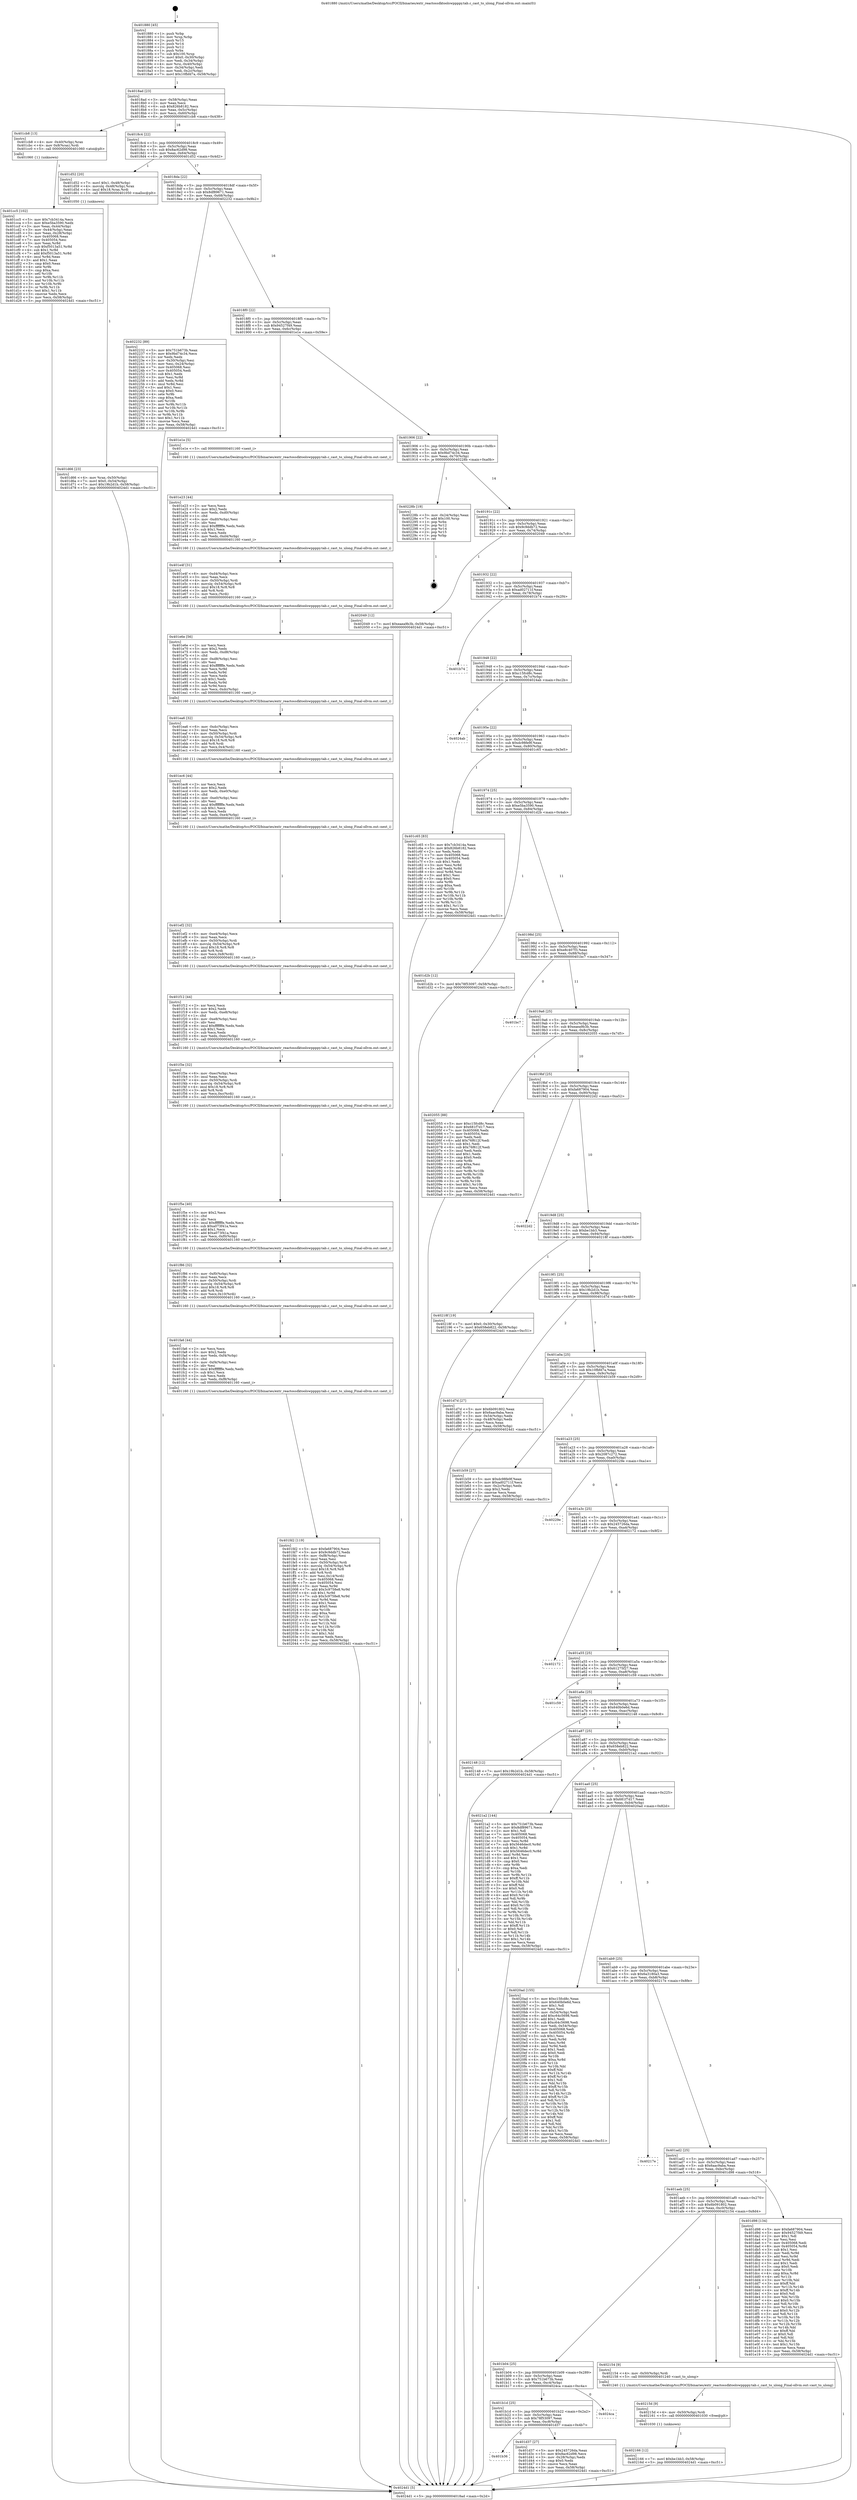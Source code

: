 digraph "0x401880" {
  label = "0x401880 (/mnt/c/Users/mathe/Desktop/tcc/POCII/binaries/extr_reactossdktoolswppppy.tab.c_cast_to_ulong_Final-ollvm.out::main(0))"
  labelloc = "t"
  node[shape=record]

  Entry [label="",width=0.3,height=0.3,shape=circle,fillcolor=black,style=filled]
  "0x4018ad" [label="{
     0x4018ad [23]\l
     | [instrs]\l
     &nbsp;&nbsp;0x4018ad \<+3\>: mov -0x58(%rbp),%eax\l
     &nbsp;&nbsp;0x4018b0 \<+2\>: mov %eax,%ecx\l
     &nbsp;&nbsp;0x4018b2 \<+6\>: sub $0x826b8182,%ecx\l
     &nbsp;&nbsp;0x4018b8 \<+3\>: mov %eax,-0x5c(%rbp)\l
     &nbsp;&nbsp;0x4018bb \<+3\>: mov %ecx,-0x60(%rbp)\l
     &nbsp;&nbsp;0x4018be \<+6\>: je 0000000000401cb8 \<main+0x438\>\l
  }"]
  "0x401cb8" [label="{
     0x401cb8 [13]\l
     | [instrs]\l
     &nbsp;&nbsp;0x401cb8 \<+4\>: mov -0x40(%rbp),%rax\l
     &nbsp;&nbsp;0x401cbc \<+4\>: mov 0x8(%rax),%rdi\l
     &nbsp;&nbsp;0x401cc0 \<+5\>: call 0000000000401060 \<atoi@plt\>\l
     | [calls]\l
     &nbsp;&nbsp;0x401060 \{1\} (unknown)\l
  }"]
  "0x4018c4" [label="{
     0x4018c4 [22]\l
     | [instrs]\l
     &nbsp;&nbsp;0x4018c4 \<+5\>: jmp 00000000004018c9 \<main+0x49\>\l
     &nbsp;&nbsp;0x4018c9 \<+3\>: mov -0x5c(%rbp),%eax\l
     &nbsp;&nbsp;0x4018cc \<+5\>: sub $0x8ac62d98,%eax\l
     &nbsp;&nbsp;0x4018d1 \<+3\>: mov %eax,-0x64(%rbp)\l
     &nbsp;&nbsp;0x4018d4 \<+6\>: je 0000000000401d52 \<main+0x4d2\>\l
  }"]
  Exit [label="",width=0.3,height=0.3,shape=circle,fillcolor=black,style=filled,peripheries=2]
  "0x401d52" [label="{
     0x401d52 [20]\l
     | [instrs]\l
     &nbsp;&nbsp;0x401d52 \<+7\>: movl $0x1,-0x48(%rbp)\l
     &nbsp;&nbsp;0x401d59 \<+4\>: movslq -0x48(%rbp),%rax\l
     &nbsp;&nbsp;0x401d5d \<+4\>: imul $0x18,%rax,%rdi\l
     &nbsp;&nbsp;0x401d61 \<+5\>: call 0000000000401050 \<malloc@plt\>\l
     | [calls]\l
     &nbsp;&nbsp;0x401050 \{1\} (unknown)\l
  }"]
  "0x4018da" [label="{
     0x4018da [22]\l
     | [instrs]\l
     &nbsp;&nbsp;0x4018da \<+5\>: jmp 00000000004018df \<main+0x5f\>\l
     &nbsp;&nbsp;0x4018df \<+3\>: mov -0x5c(%rbp),%eax\l
     &nbsp;&nbsp;0x4018e2 \<+5\>: sub $0x8df89671,%eax\l
     &nbsp;&nbsp;0x4018e7 \<+3\>: mov %eax,-0x68(%rbp)\l
     &nbsp;&nbsp;0x4018ea \<+6\>: je 0000000000402232 \<main+0x9b2\>\l
  }"]
  "0x402166" [label="{
     0x402166 [12]\l
     | [instrs]\l
     &nbsp;&nbsp;0x402166 \<+7\>: movl $0xbe1bb3,-0x58(%rbp)\l
     &nbsp;&nbsp;0x40216d \<+5\>: jmp 00000000004024d1 \<main+0xc51\>\l
  }"]
  "0x402232" [label="{
     0x402232 [89]\l
     | [instrs]\l
     &nbsp;&nbsp;0x402232 \<+5\>: mov $0x751b673b,%eax\l
     &nbsp;&nbsp;0x402237 \<+5\>: mov $0x9bd74c34,%ecx\l
     &nbsp;&nbsp;0x40223c \<+2\>: xor %edx,%edx\l
     &nbsp;&nbsp;0x40223e \<+3\>: mov -0x30(%rbp),%esi\l
     &nbsp;&nbsp;0x402241 \<+3\>: mov %esi,-0x24(%rbp)\l
     &nbsp;&nbsp;0x402244 \<+7\>: mov 0x405068,%esi\l
     &nbsp;&nbsp;0x40224b \<+7\>: mov 0x405054,%edi\l
     &nbsp;&nbsp;0x402252 \<+3\>: sub $0x1,%edx\l
     &nbsp;&nbsp;0x402255 \<+3\>: mov %esi,%r8d\l
     &nbsp;&nbsp;0x402258 \<+3\>: add %edx,%r8d\l
     &nbsp;&nbsp;0x40225b \<+4\>: imul %r8d,%esi\l
     &nbsp;&nbsp;0x40225f \<+3\>: and $0x1,%esi\l
     &nbsp;&nbsp;0x402262 \<+3\>: cmp $0x0,%esi\l
     &nbsp;&nbsp;0x402265 \<+4\>: sete %r9b\l
     &nbsp;&nbsp;0x402269 \<+3\>: cmp $0xa,%edi\l
     &nbsp;&nbsp;0x40226c \<+4\>: setl %r10b\l
     &nbsp;&nbsp;0x402270 \<+3\>: mov %r9b,%r11b\l
     &nbsp;&nbsp;0x402273 \<+3\>: and %r10b,%r11b\l
     &nbsp;&nbsp;0x402276 \<+3\>: xor %r10b,%r9b\l
     &nbsp;&nbsp;0x402279 \<+3\>: or %r9b,%r11b\l
     &nbsp;&nbsp;0x40227c \<+4\>: test $0x1,%r11b\l
     &nbsp;&nbsp;0x402280 \<+3\>: cmovne %ecx,%eax\l
     &nbsp;&nbsp;0x402283 \<+3\>: mov %eax,-0x58(%rbp)\l
     &nbsp;&nbsp;0x402286 \<+5\>: jmp 00000000004024d1 \<main+0xc51\>\l
  }"]
  "0x4018f0" [label="{
     0x4018f0 [22]\l
     | [instrs]\l
     &nbsp;&nbsp;0x4018f0 \<+5\>: jmp 00000000004018f5 \<main+0x75\>\l
     &nbsp;&nbsp;0x4018f5 \<+3\>: mov -0x5c(%rbp),%eax\l
     &nbsp;&nbsp;0x4018f8 \<+5\>: sub $0x94527f49,%eax\l
     &nbsp;&nbsp;0x4018fd \<+3\>: mov %eax,-0x6c(%rbp)\l
     &nbsp;&nbsp;0x401900 \<+6\>: je 0000000000401e1e \<main+0x59e\>\l
  }"]
  "0x40215d" [label="{
     0x40215d [9]\l
     | [instrs]\l
     &nbsp;&nbsp;0x40215d \<+4\>: mov -0x50(%rbp),%rdi\l
     &nbsp;&nbsp;0x402161 \<+5\>: call 0000000000401030 \<free@plt\>\l
     | [calls]\l
     &nbsp;&nbsp;0x401030 \{1\} (unknown)\l
  }"]
  "0x401e1e" [label="{
     0x401e1e [5]\l
     | [instrs]\l
     &nbsp;&nbsp;0x401e1e \<+5\>: call 0000000000401160 \<next_i\>\l
     | [calls]\l
     &nbsp;&nbsp;0x401160 \{1\} (/mnt/c/Users/mathe/Desktop/tcc/POCII/binaries/extr_reactossdktoolswppppy.tab.c_cast_to_ulong_Final-ollvm.out::next_i)\l
  }"]
  "0x401906" [label="{
     0x401906 [22]\l
     | [instrs]\l
     &nbsp;&nbsp;0x401906 \<+5\>: jmp 000000000040190b \<main+0x8b\>\l
     &nbsp;&nbsp;0x40190b \<+3\>: mov -0x5c(%rbp),%eax\l
     &nbsp;&nbsp;0x40190e \<+5\>: sub $0x9bd74c34,%eax\l
     &nbsp;&nbsp;0x401913 \<+3\>: mov %eax,-0x70(%rbp)\l
     &nbsp;&nbsp;0x401916 \<+6\>: je 000000000040228b \<main+0xa0b\>\l
  }"]
  "0x401fd2" [label="{
     0x401fd2 [119]\l
     | [instrs]\l
     &nbsp;&nbsp;0x401fd2 \<+5\>: mov $0xfa687904,%ecx\l
     &nbsp;&nbsp;0x401fd7 \<+5\>: mov $0x9c9ddb72,%edx\l
     &nbsp;&nbsp;0x401fdc \<+6\>: mov -0xf8(%rbp),%esi\l
     &nbsp;&nbsp;0x401fe2 \<+3\>: imul %eax,%esi\l
     &nbsp;&nbsp;0x401fe5 \<+4\>: mov -0x50(%rbp),%rdi\l
     &nbsp;&nbsp;0x401fe9 \<+4\>: movslq -0x54(%rbp),%r8\l
     &nbsp;&nbsp;0x401fed \<+4\>: imul $0x18,%r8,%r8\l
     &nbsp;&nbsp;0x401ff1 \<+3\>: add %r8,%rdi\l
     &nbsp;&nbsp;0x401ff4 \<+3\>: mov %esi,0x14(%rdi)\l
     &nbsp;&nbsp;0x401ff7 \<+7\>: mov 0x405068,%eax\l
     &nbsp;&nbsp;0x401ffe \<+7\>: mov 0x405054,%esi\l
     &nbsp;&nbsp;0x402005 \<+3\>: mov %eax,%r9d\l
     &nbsp;&nbsp;0x402008 \<+7\>: add $0x3c9758e8,%r9d\l
     &nbsp;&nbsp;0x40200f \<+4\>: sub $0x1,%r9d\l
     &nbsp;&nbsp;0x402013 \<+7\>: sub $0x3c9758e8,%r9d\l
     &nbsp;&nbsp;0x40201a \<+4\>: imul %r9d,%eax\l
     &nbsp;&nbsp;0x40201e \<+3\>: and $0x1,%eax\l
     &nbsp;&nbsp;0x402021 \<+3\>: cmp $0x0,%eax\l
     &nbsp;&nbsp;0x402024 \<+4\>: sete %r10b\l
     &nbsp;&nbsp;0x402028 \<+3\>: cmp $0xa,%esi\l
     &nbsp;&nbsp;0x40202b \<+4\>: setl %r11b\l
     &nbsp;&nbsp;0x40202f \<+3\>: mov %r10b,%bl\l
     &nbsp;&nbsp;0x402032 \<+3\>: and %r11b,%bl\l
     &nbsp;&nbsp;0x402035 \<+3\>: xor %r11b,%r10b\l
     &nbsp;&nbsp;0x402038 \<+3\>: or %r10b,%bl\l
     &nbsp;&nbsp;0x40203b \<+3\>: test $0x1,%bl\l
     &nbsp;&nbsp;0x40203e \<+3\>: cmovne %edx,%ecx\l
     &nbsp;&nbsp;0x402041 \<+3\>: mov %ecx,-0x58(%rbp)\l
     &nbsp;&nbsp;0x402044 \<+5\>: jmp 00000000004024d1 \<main+0xc51\>\l
  }"]
  "0x40228b" [label="{
     0x40228b [19]\l
     | [instrs]\l
     &nbsp;&nbsp;0x40228b \<+3\>: mov -0x24(%rbp),%eax\l
     &nbsp;&nbsp;0x40228e \<+7\>: add $0x100,%rsp\l
     &nbsp;&nbsp;0x402295 \<+1\>: pop %rbx\l
     &nbsp;&nbsp;0x402296 \<+2\>: pop %r12\l
     &nbsp;&nbsp;0x402298 \<+2\>: pop %r14\l
     &nbsp;&nbsp;0x40229a \<+2\>: pop %r15\l
     &nbsp;&nbsp;0x40229c \<+1\>: pop %rbp\l
     &nbsp;&nbsp;0x40229d \<+1\>: ret\l
  }"]
  "0x40191c" [label="{
     0x40191c [22]\l
     | [instrs]\l
     &nbsp;&nbsp;0x40191c \<+5\>: jmp 0000000000401921 \<main+0xa1\>\l
     &nbsp;&nbsp;0x401921 \<+3\>: mov -0x5c(%rbp),%eax\l
     &nbsp;&nbsp;0x401924 \<+5\>: sub $0x9c9ddb72,%eax\l
     &nbsp;&nbsp;0x401929 \<+3\>: mov %eax,-0x74(%rbp)\l
     &nbsp;&nbsp;0x40192c \<+6\>: je 0000000000402049 \<main+0x7c9\>\l
  }"]
  "0x401fa6" [label="{
     0x401fa6 [44]\l
     | [instrs]\l
     &nbsp;&nbsp;0x401fa6 \<+2\>: xor %ecx,%ecx\l
     &nbsp;&nbsp;0x401fa8 \<+5\>: mov $0x2,%edx\l
     &nbsp;&nbsp;0x401fad \<+6\>: mov %edx,-0xf4(%rbp)\l
     &nbsp;&nbsp;0x401fb3 \<+1\>: cltd\l
     &nbsp;&nbsp;0x401fb4 \<+6\>: mov -0xf4(%rbp),%esi\l
     &nbsp;&nbsp;0x401fba \<+2\>: idiv %esi\l
     &nbsp;&nbsp;0x401fbc \<+6\>: imul $0xfffffffe,%edx,%edx\l
     &nbsp;&nbsp;0x401fc2 \<+3\>: sub $0x1,%ecx\l
     &nbsp;&nbsp;0x401fc5 \<+2\>: sub %ecx,%edx\l
     &nbsp;&nbsp;0x401fc7 \<+6\>: mov %edx,-0xf8(%rbp)\l
     &nbsp;&nbsp;0x401fcd \<+5\>: call 0000000000401160 \<next_i\>\l
     | [calls]\l
     &nbsp;&nbsp;0x401160 \{1\} (/mnt/c/Users/mathe/Desktop/tcc/POCII/binaries/extr_reactossdktoolswppppy.tab.c_cast_to_ulong_Final-ollvm.out::next_i)\l
  }"]
  "0x402049" [label="{
     0x402049 [12]\l
     | [instrs]\l
     &nbsp;&nbsp;0x402049 \<+7\>: movl $0xeaea9b3b,-0x58(%rbp)\l
     &nbsp;&nbsp;0x402050 \<+5\>: jmp 00000000004024d1 \<main+0xc51\>\l
  }"]
  "0x401932" [label="{
     0x401932 [22]\l
     | [instrs]\l
     &nbsp;&nbsp;0x401932 \<+5\>: jmp 0000000000401937 \<main+0xb7\>\l
     &nbsp;&nbsp;0x401937 \<+3\>: mov -0x5c(%rbp),%eax\l
     &nbsp;&nbsp;0x40193a \<+5\>: sub $0xad02711f,%eax\l
     &nbsp;&nbsp;0x40193f \<+3\>: mov %eax,-0x78(%rbp)\l
     &nbsp;&nbsp;0x401942 \<+6\>: je 0000000000401b74 \<main+0x2f4\>\l
  }"]
  "0x401f86" [label="{
     0x401f86 [32]\l
     | [instrs]\l
     &nbsp;&nbsp;0x401f86 \<+6\>: mov -0xf0(%rbp),%ecx\l
     &nbsp;&nbsp;0x401f8c \<+3\>: imul %eax,%ecx\l
     &nbsp;&nbsp;0x401f8f \<+4\>: mov -0x50(%rbp),%rdi\l
     &nbsp;&nbsp;0x401f93 \<+4\>: movslq -0x54(%rbp),%r8\l
     &nbsp;&nbsp;0x401f97 \<+4\>: imul $0x18,%r8,%r8\l
     &nbsp;&nbsp;0x401f9b \<+3\>: add %r8,%rdi\l
     &nbsp;&nbsp;0x401f9e \<+3\>: mov %ecx,0x10(%rdi)\l
     &nbsp;&nbsp;0x401fa1 \<+5\>: call 0000000000401160 \<next_i\>\l
     | [calls]\l
     &nbsp;&nbsp;0x401160 \{1\} (/mnt/c/Users/mathe/Desktop/tcc/POCII/binaries/extr_reactossdktoolswppppy.tab.c_cast_to_ulong_Final-ollvm.out::next_i)\l
  }"]
  "0x401b74" [label="{
     0x401b74\l
  }", style=dashed]
  "0x401948" [label="{
     0x401948 [22]\l
     | [instrs]\l
     &nbsp;&nbsp;0x401948 \<+5\>: jmp 000000000040194d \<main+0xcd\>\l
     &nbsp;&nbsp;0x40194d \<+3\>: mov -0x5c(%rbp),%eax\l
     &nbsp;&nbsp;0x401950 \<+5\>: sub $0xc15fcd8c,%eax\l
     &nbsp;&nbsp;0x401955 \<+3\>: mov %eax,-0x7c(%rbp)\l
     &nbsp;&nbsp;0x401958 \<+6\>: je 00000000004024ab \<main+0xc2b\>\l
  }"]
  "0x401f5e" [label="{
     0x401f5e [40]\l
     | [instrs]\l
     &nbsp;&nbsp;0x401f5e \<+5\>: mov $0x2,%ecx\l
     &nbsp;&nbsp;0x401f63 \<+1\>: cltd\l
     &nbsp;&nbsp;0x401f64 \<+2\>: idiv %ecx\l
     &nbsp;&nbsp;0x401f66 \<+6\>: imul $0xfffffffe,%edx,%ecx\l
     &nbsp;&nbsp;0x401f6c \<+6\>: sub $0xa073f41a,%ecx\l
     &nbsp;&nbsp;0x401f72 \<+3\>: add $0x1,%ecx\l
     &nbsp;&nbsp;0x401f75 \<+6\>: add $0xa073f41a,%ecx\l
     &nbsp;&nbsp;0x401f7b \<+6\>: mov %ecx,-0xf0(%rbp)\l
     &nbsp;&nbsp;0x401f81 \<+5\>: call 0000000000401160 \<next_i\>\l
     | [calls]\l
     &nbsp;&nbsp;0x401160 \{1\} (/mnt/c/Users/mathe/Desktop/tcc/POCII/binaries/extr_reactossdktoolswppppy.tab.c_cast_to_ulong_Final-ollvm.out::next_i)\l
  }"]
  "0x4024ab" [label="{
     0x4024ab\l
  }", style=dashed]
  "0x40195e" [label="{
     0x40195e [22]\l
     | [instrs]\l
     &nbsp;&nbsp;0x40195e \<+5\>: jmp 0000000000401963 \<main+0xe3\>\l
     &nbsp;&nbsp;0x401963 \<+3\>: mov -0x5c(%rbp),%eax\l
     &nbsp;&nbsp;0x401966 \<+5\>: sub $0xdc98fe9f,%eax\l
     &nbsp;&nbsp;0x40196b \<+3\>: mov %eax,-0x80(%rbp)\l
     &nbsp;&nbsp;0x40196e \<+6\>: je 0000000000401c65 \<main+0x3e5\>\l
  }"]
  "0x401f3e" [label="{
     0x401f3e [32]\l
     | [instrs]\l
     &nbsp;&nbsp;0x401f3e \<+6\>: mov -0xec(%rbp),%ecx\l
     &nbsp;&nbsp;0x401f44 \<+3\>: imul %eax,%ecx\l
     &nbsp;&nbsp;0x401f47 \<+4\>: mov -0x50(%rbp),%rdi\l
     &nbsp;&nbsp;0x401f4b \<+4\>: movslq -0x54(%rbp),%r8\l
     &nbsp;&nbsp;0x401f4f \<+4\>: imul $0x18,%r8,%r8\l
     &nbsp;&nbsp;0x401f53 \<+3\>: add %r8,%rdi\l
     &nbsp;&nbsp;0x401f56 \<+3\>: mov %ecx,0xc(%rdi)\l
     &nbsp;&nbsp;0x401f59 \<+5\>: call 0000000000401160 \<next_i\>\l
     | [calls]\l
     &nbsp;&nbsp;0x401160 \{1\} (/mnt/c/Users/mathe/Desktop/tcc/POCII/binaries/extr_reactossdktoolswppppy.tab.c_cast_to_ulong_Final-ollvm.out::next_i)\l
  }"]
  "0x401c65" [label="{
     0x401c65 [83]\l
     | [instrs]\l
     &nbsp;&nbsp;0x401c65 \<+5\>: mov $0x7cb3414a,%eax\l
     &nbsp;&nbsp;0x401c6a \<+5\>: mov $0x826b8182,%ecx\l
     &nbsp;&nbsp;0x401c6f \<+2\>: xor %edx,%edx\l
     &nbsp;&nbsp;0x401c71 \<+7\>: mov 0x405068,%esi\l
     &nbsp;&nbsp;0x401c78 \<+7\>: mov 0x405054,%edi\l
     &nbsp;&nbsp;0x401c7f \<+3\>: sub $0x1,%edx\l
     &nbsp;&nbsp;0x401c82 \<+3\>: mov %esi,%r8d\l
     &nbsp;&nbsp;0x401c85 \<+3\>: add %edx,%r8d\l
     &nbsp;&nbsp;0x401c88 \<+4\>: imul %r8d,%esi\l
     &nbsp;&nbsp;0x401c8c \<+3\>: and $0x1,%esi\l
     &nbsp;&nbsp;0x401c8f \<+3\>: cmp $0x0,%esi\l
     &nbsp;&nbsp;0x401c92 \<+4\>: sete %r9b\l
     &nbsp;&nbsp;0x401c96 \<+3\>: cmp $0xa,%edi\l
     &nbsp;&nbsp;0x401c99 \<+4\>: setl %r10b\l
     &nbsp;&nbsp;0x401c9d \<+3\>: mov %r9b,%r11b\l
     &nbsp;&nbsp;0x401ca0 \<+3\>: and %r10b,%r11b\l
     &nbsp;&nbsp;0x401ca3 \<+3\>: xor %r10b,%r9b\l
     &nbsp;&nbsp;0x401ca6 \<+3\>: or %r9b,%r11b\l
     &nbsp;&nbsp;0x401ca9 \<+4\>: test $0x1,%r11b\l
     &nbsp;&nbsp;0x401cad \<+3\>: cmovne %ecx,%eax\l
     &nbsp;&nbsp;0x401cb0 \<+3\>: mov %eax,-0x58(%rbp)\l
     &nbsp;&nbsp;0x401cb3 \<+5\>: jmp 00000000004024d1 \<main+0xc51\>\l
  }"]
  "0x401974" [label="{
     0x401974 [25]\l
     | [instrs]\l
     &nbsp;&nbsp;0x401974 \<+5\>: jmp 0000000000401979 \<main+0xf9\>\l
     &nbsp;&nbsp;0x401979 \<+3\>: mov -0x5c(%rbp),%eax\l
     &nbsp;&nbsp;0x40197c \<+5\>: sub $0xe5ba3590,%eax\l
     &nbsp;&nbsp;0x401981 \<+6\>: mov %eax,-0x84(%rbp)\l
     &nbsp;&nbsp;0x401987 \<+6\>: je 0000000000401d2b \<main+0x4ab\>\l
  }"]
  "0x401f12" [label="{
     0x401f12 [44]\l
     | [instrs]\l
     &nbsp;&nbsp;0x401f12 \<+2\>: xor %ecx,%ecx\l
     &nbsp;&nbsp;0x401f14 \<+5\>: mov $0x2,%edx\l
     &nbsp;&nbsp;0x401f19 \<+6\>: mov %edx,-0xe8(%rbp)\l
     &nbsp;&nbsp;0x401f1f \<+1\>: cltd\l
     &nbsp;&nbsp;0x401f20 \<+6\>: mov -0xe8(%rbp),%esi\l
     &nbsp;&nbsp;0x401f26 \<+2\>: idiv %esi\l
     &nbsp;&nbsp;0x401f28 \<+6\>: imul $0xfffffffe,%edx,%edx\l
     &nbsp;&nbsp;0x401f2e \<+3\>: sub $0x1,%ecx\l
     &nbsp;&nbsp;0x401f31 \<+2\>: sub %ecx,%edx\l
     &nbsp;&nbsp;0x401f33 \<+6\>: mov %edx,-0xec(%rbp)\l
     &nbsp;&nbsp;0x401f39 \<+5\>: call 0000000000401160 \<next_i\>\l
     | [calls]\l
     &nbsp;&nbsp;0x401160 \{1\} (/mnt/c/Users/mathe/Desktop/tcc/POCII/binaries/extr_reactossdktoolswppppy.tab.c_cast_to_ulong_Final-ollvm.out::next_i)\l
  }"]
  "0x401d2b" [label="{
     0x401d2b [12]\l
     | [instrs]\l
     &nbsp;&nbsp;0x401d2b \<+7\>: movl $0x78f53097,-0x58(%rbp)\l
     &nbsp;&nbsp;0x401d32 \<+5\>: jmp 00000000004024d1 \<main+0xc51\>\l
  }"]
  "0x40198d" [label="{
     0x40198d [25]\l
     | [instrs]\l
     &nbsp;&nbsp;0x40198d \<+5\>: jmp 0000000000401992 \<main+0x112\>\l
     &nbsp;&nbsp;0x401992 \<+3\>: mov -0x5c(%rbp),%eax\l
     &nbsp;&nbsp;0x401995 \<+5\>: sub $0xe8c407f3,%eax\l
     &nbsp;&nbsp;0x40199a \<+6\>: mov %eax,-0x88(%rbp)\l
     &nbsp;&nbsp;0x4019a0 \<+6\>: je 0000000000401bc7 \<main+0x347\>\l
  }"]
  "0x401ef2" [label="{
     0x401ef2 [32]\l
     | [instrs]\l
     &nbsp;&nbsp;0x401ef2 \<+6\>: mov -0xe4(%rbp),%ecx\l
     &nbsp;&nbsp;0x401ef8 \<+3\>: imul %eax,%ecx\l
     &nbsp;&nbsp;0x401efb \<+4\>: mov -0x50(%rbp),%rdi\l
     &nbsp;&nbsp;0x401eff \<+4\>: movslq -0x54(%rbp),%r8\l
     &nbsp;&nbsp;0x401f03 \<+4\>: imul $0x18,%r8,%r8\l
     &nbsp;&nbsp;0x401f07 \<+3\>: add %r8,%rdi\l
     &nbsp;&nbsp;0x401f0a \<+3\>: mov %ecx,0x8(%rdi)\l
     &nbsp;&nbsp;0x401f0d \<+5\>: call 0000000000401160 \<next_i\>\l
     | [calls]\l
     &nbsp;&nbsp;0x401160 \{1\} (/mnt/c/Users/mathe/Desktop/tcc/POCII/binaries/extr_reactossdktoolswppppy.tab.c_cast_to_ulong_Final-ollvm.out::next_i)\l
  }"]
  "0x401bc7" [label="{
     0x401bc7\l
  }", style=dashed]
  "0x4019a6" [label="{
     0x4019a6 [25]\l
     | [instrs]\l
     &nbsp;&nbsp;0x4019a6 \<+5\>: jmp 00000000004019ab \<main+0x12b\>\l
     &nbsp;&nbsp;0x4019ab \<+3\>: mov -0x5c(%rbp),%eax\l
     &nbsp;&nbsp;0x4019ae \<+5\>: sub $0xeaea9b3b,%eax\l
     &nbsp;&nbsp;0x4019b3 \<+6\>: mov %eax,-0x8c(%rbp)\l
     &nbsp;&nbsp;0x4019b9 \<+6\>: je 0000000000402055 \<main+0x7d5\>\l
  }"]
  "0x401ec6" [label="{
     0x401ec6 [44]\l
     | [instrs]\l
     &nbsp;&nbsp;0x401ec6 \<+2\>: xor %ecx,%ecx\l
     &nbsp;&nbsp;0x401ec8 \<+5\>: mov $0x2,%edx\l
     &nbsp;&nbsp;0x401ecd \<+6\>: mov %edx,-0xe0(%rbp)\l
     &nbsp;&nbsp;0x401ed3 \<+1\>: cltd\l
     &nbsp;&nbsp;0x401ed4 \<+6\>: mov -0xe0(%rbp),%esi\l
     &nbsp;&nbsp;0x401eda \<+2\>: idiv %esi\l
     &nbsp;&nbsp;0x401edc \<+6\>: imul $0xfffffffe,%edx,%edx\l
     &nbsp;&nbsp;0x401ee2 \<+3\>: sub $0x1,%ecx\l
     &nbsp;&nbsp;0x401ee5 \<+2\>: sub %ecx,%edx\l
     &nbsp;&nbsp;0x401ee7 \<+6\>: mov %edx,-0xe4(%rbp)\l
     &nbsp;&nbsp;0x401eed \<+5\>: call 0000000000401160 \<next_i\>\l
     | [calls]\l
     &nbsp;&nbsp;0x401160 \{1\} (/mnt/c/Users/mathe/Desktop/tcc/POCII/binaries/extr_reactossdktoolswppppy.tab.c_cast_to_ulong_Final-ollvm.out::next_i)\l
  }"]
  "0x402055" [label="{
     0x402055 [88]\l
     | [instrs]\l
     &nbsp;&nbsp;0x402055 \<+5\>: mov $0xc15fcd8c,%eax\l
     &nbsp;&nbsp;0x40205a \<+5\>: mov $0x681f7d17,%ecx\l
     &nbsp;&nbsp;0x40205f \<+7\>: mov 0x405068,%edx\l
     &nbsp;&nbsp;0x402066 \<+7\>: mov 0x405054,%esi\l
     &nbsp;&nbsp;0x40206d \<+2\>: mov %edx,%edi\l
     &nbsp;&nbsp;0x40206f \<+6\>: add $0x76f612f,%edi\l
     &nbsp;&nbsp;0x402075 \<+3\>: sub $0x1,%edi\l
     &nbsp;&nbsp;0x402078 \<+6\>: sub $0x76f612f,%edi\l
     &nbsp;&nbsp;0x40207e \<+3\>: imul %edi,%edx\l
     &nbsp;&nbsp;0x402081 \<+3\>: and $0x1,%edx\l
     &nbsp;&nbsp;0x402084 \<+3\>: cmp $0x0,%edx\l
     &nbsp;&nbsp;0x402087 \<+4\>: sete %r8b\l
     &nbsp;&nbsp;0x40208b \<+3\>: cmp $0xa,%esi\l
     &nbsp;&nbsp;0x40208e \<+4\>: setl %r9b\l
     &nbsp;&nbsp;0x402092 \<+3\>: mov %r8b,%r10b\l
     &nbsp;&nbsp;0x402095 \<+3\>: and %r9b,%r10b\l
     &nbsp;&nbsp;0x402098 \<+3\>: xor %r9b,%r8b\l
     &nbsp;&nbsp;0x40209b \<+3\>: or %r8b,%r10b\l
     &nbsp;&nbsp;0x40209e \<+4\>: test $0x1,%r10b\l
     &nbsp;&nbsp;0x4020a2 \<+3\>: cmovne %ecx,%eax\l
     &nbsp;&nbsp;0x4020a5 \<+3\>: mov %eax,-0x58(%rbp)\l
     &nbsp;&nbsp;0x4020a8 \<+5\>: jmp 00000000004024d1 \<main+0xc51\>\l
  }"]
  "0x4019bf" [label="{
     0x4019bf [25]\l
     | [instrs]\l
     &nbsp;&nbsp;0x4019bf \<+5\>: jmp 00000000004019c4 \<main+0x144\>\l
     &nbsp;&nbsp;0x4019c4 \<+3\>: mov -0x5c(%rbp),%eax\l
     &nbsp;&nbsp;0x4019c7 \<+5\>: sub $0xfa687904,%eax\l
     &nbsp;&nbsp;0x4019cc \<+6\>: mov %eax,-0x90(%rbp)\l
     &nbsp;&nbsp;0x4019d2 \<+6\>: je 00000000004022d2 \<main+0xa52\>\l
  }"]
  "0x401ea6" [label="{
     0x401ea6 [32]\l
     | [instrs]\l
     &nbsp;&nbsp;0x401ea6 \<+6\>: mov -0xdc(%rbp),%ecx\l
     &nbsp;&nbsp;0x401eac \<+3\>: imul %eax,%ecx\l
     &nbsp;&nbsp;0x401eaf \<+4\>: mov -0x50(%rbp),%rdi\l
     &nbsp;&nbsp;0x401eb3 \<+4\>: movslq -0x54(%rbp),%r8\l
     &nbsp;&nbsp;0x401eb7 \<+4\>: imul $0x18,%r8,%r8\l
     &nbsp;&nbsp;0x401ebb \<+3\>: add %r8,%rdi\l
     &nbsp;&nbsp;0x401ebe \<+3\>: mov %ecx,0x4(%rdi)\l
     &nbsp;&nbsp;0x401ec1 \<+5\>: call 0000000000401160 \<next_i\>\l
     | [calls]\l
     &nbsp;&nbsp;0x401160 \{1\} (/mnt/c/Users/mathe/Desktop/tcc/POCII/binaries/extr_reactossdktoolswppppy.tab.c_cast_to_ulong_Final-ollvm.out::next_i)\l
  }"]
  "0x4022d2" [label="{
     0x4022d2\l
  }", style=dashed]
  "0x4019d8" [label="{
     0x4019d8 [25]\l
     | [instrs]\l
     &nbsp;&nbsp;0x4019d8 \<+5\>: jmp 00000000004019dd \<main+0x15d\>\l
     &nbsp;&nbsp;0x4019dd \<+3\>: mov -0x5c(%rbp),%eax\l
     &nbsp;&nbsp;0x4019e0 \<+5\>: sub $0xbe1bb3,%eax\l
     &nbsp;&nbsp;0x4019e5 \<+6\>: mov %eax,-0x94(%rbp)\l
     &nbsp;&nbsp;0x4019eb \<+6\>: je 000000000040218f \<main+0x90f\>\l
  }"]
  "0x401e6e" [label="{
     0x401e6e [56]\l
     | [instrs]\l
     &nbsp;&nbsp;0x401e6e \<+2\>: xor %ecx,%ecx\l
     &nbsp;&nbsp;0x401e70 \<+5\>: mov $0x2,%edx\l
     &nbsp;&nbsp;0x401e75 \<+6\>: mov %edx,-0xd8(%rbp)\l
     &nbsp;&nbsp;0x401e7b \<+1\>: cltd\l
     &nbsp;&nbsp;0x401e7c \<+6\>: mov -0xd8(%rbp),%esi\l
     &nbsp;&nbsp;0x401e82 \<+2\>: idiv %esi\l
     &nbsp;&nbsp;0x401e84 \<+6\>: imul $0xfffffffe,%edx,%edx\l
     &nbsp;&nbsp;0x401e8a \<+3\>: mov %ecx,%r9d\l
     &nbsp;&nbsp;0x401e8d \<+3\>: sub %edx,%r9d\l
     &nbsp;&nbsp;0x401e90 \<+2\>: mov %ecx,%edx\l
     &nbsp;&nbsp;0x401e92 \<+3\>: sub $0x1,%edx\l
     &nbsp;&nbsp;0x401e95 \<+3\>: add %edx,%r9d\l
     &nbsp;&nbsp;0x401e98 \<+3\>: sub %r9d,%ecx\l
     &nbsp;&nbsp;0x401e9b \<+6\>: mov %ecx,-0xdc(%rbp)\l
     &nbsp;&nbsp;0x401ea1 \<+5\>: call 0000000000401160 \<next_i\>\l
     | [calls]\l
     &nbsp;&nbsp;0x401160 \{1\} (/mnt/c/Users/mathe/Desktop/tcc/POCII/binaries/extr_reactossdktoolswppppy.tab.c_cast_to_ulong_Final-ollvm.out::next_i)\l
  }"]
  "0x40218f" [label="{
     0x40218f [19]\l
     | [instrs]\l
     &nbsp;&nbsp;0x40218f \<+7\>: movl $0x0,-0x30(%rbp)\l
     &nbsp;&nbsp;0x402196 \<+7\>: movl $0x658eb822,-0x58(%rbp)\l
     &nbsp;&nbsp;0x40219d \<+5\>: jmp 00000000004024d1 \<main+0xc51\>\l
  }"]
  "0x4019f1" [label="{
     0x4019f1 [25]\l
     | [instrs]\l
     &nbsp;&nbsp;0x4019f1 \<+5\>: jmp 00000000004019f6 \<main+0x176\>\l
     &nbsp;&nbsp;0x4019f6 \<+3\>: mov -0x5c(%rbp),%eax\l
     &nbsp;&nbsp;0x4019f9 \<+5\>: sub $0x19b2d1b,%eax\l
     &nbsp;&nbsp;0x4019fe \<+6\>: mov %eax,-0x98(%rbp)\l
     &nbsp;&nbsp;0x401a04 \<+6\>: je 0000000000401d7d \<main+0x4fd\>\l
  }"]
  "0x401e4f" [label="{
     0x401e4f [31]\l
     | [instrs]\l
     &nbsp;&nbsp;0x401e4f \<+6\>: mov -0xd4(%rbp),%ecx\l
     &nbsp;&nbsp;0x401e55 \<+3\>: imul %eax,%ecx\l
     &nbsp;&nbsp;0x401e58 \<+4\>: mov -0x50(%rbp),%rdi\l
     &nbsp;&nbsp;0x401e5c \<+4\>: movslq -0x54(%rbp),%r8\l
     &nbsp;&nbsp;0x401e60 \<+4\>: imul $0x18,%r8,%r8\l
     &nbsp;&nbsp;0x401e64 \<+3\>: add %r8,%rdi\l
     &nbsp;&nbsp;0x401e67 \<+2\>: mov %ecx,(%rdi)\l
     &nbsp;&nbsp;0x401e69 \<+5\>: call 0000000000401160 \<next_i\>\l
     | [calls]\l
     &nbsp;&nbsp;0x401160 \{1\} (/mnt/c/Users/mathe/Desktop/tcc/POCII/binaries/extr_reactossdktoolswppppy.tab.c_cast_to_ulong_Final-ollvm.out::next_i)\l
  }"]
  "0x401d7d" [label="{
     0x401d7d [27]\l
     | [instrs]\l
     &nbsp;&nbsp;0x401d7d \<+5\>: mov $0x6b091802,%eax\l
     &nbsp;&nbsp;0x401d82 \<+5\>: mov $0x6aac9aba,%ecx\l
     &nbsp;&nbsp;0x401d87 \<+3\>: mov -0x54(%rbp),%edx\l
     &nbsp;&nbsp;0x401d8a \<+3\>: cmp -0x48(%rbp),%edx\l
     &nbsp;&nbsp;0x401d8d \<+3\>: cmovl %ecx,%eax\l
     &nbsp;&nbsp;0x401d90 \<+3\>: mov %eax,-0x58(%rbp)\l
     &nbsp;&nbsp;0x401d93 \<+5\>: jmp 00000000004024d1 \<main+0xc51\>\l
  }"]
  "0x401a0a" [label="{
     0x401a0a [25]\l
     | [instrs]\l
     &nbsp;&nbsp;0x401a0a \<+5\>: jmp 0000000000401a0f \<main+0x18f\>\l
     &nbsp;&nbsp;0x401a0f \<+3\>: mov -0x5c(%rbp),%eax\l
     &nbsp;&nbsp;0x401a12 \<+5\>: sub $0x10fbfd7a,%eax\l
     &nbsp;&nbsp;0x401a17 \<+6\>: mov %eax,-0x9c(%rbp)\l
     &nbsp;&nbsp;0x401a1d \<+6\>: je 0000000000401b59 \<main+0x2d9\>\l
  }"]
  "0x401e23" [label="{
     0x401e23 [44]\l
     | [instrs]\l
     &nbsp;&nbsp;0x401e23 \<+2\>: xor %ecx,%ecx\l
     &nbsp;&nbsp;0x401e25 \<+5\>: mov $0x2,%edx\l
     &nbsp;&nbsp;0x401e2a \<+6\>: mov %edx,-0xd0(%rbp)\l
     &nbsp;&nbsp;0x401e30 \<+1\>: cltd\l
     &nbsp;&nbsp;0x401e31 \<+6\>: mov -0xd0(%rbp),%esi\l
     &nbsp;&nbsp;0x401e37 \<+2\>: idiv %esi\l
     &nbsp;&nbsp;0x401e39 \<+6\>: imul $0xfffffffe,%edx,%edx\l
     &nbsp;&nbsp;0x401e3f \<+3\>: sub $0x1,%ecx\l
     &nbsp;&nbsp;0x401e42 \<+2\>: sub %ecx,%edx\l
     &nbsp;&nbsp;0x401e44 \<+6\>: mov %edx,-0xd4(%rbp)\l
     &nbsp;&nbsp;0x401e4a \<+5\>: call 0000000000401160 \<next_i\>\l
     | [calls]\l
     &nbsp;&nbsp;0x401160 \{1\} (/mnt/c/Users/mathe/Desktop/tcc/POCII/binaries/extr_reactossdktoolswppppy.tab.c_cast_to_ulong_Final-ollvm.out::next_i)\l
  }"]
  "0x401b59" [label="{
     0x401b59 [27]\l
     | [instrs]\l
     &nbsp;&nbsp;0x401b59 \<+5\>: mov $0xdc98fe9f,%eax\l
     &nbsp;&nbsp;0x401b5e \<+5\>: mov $0xad02711f,%ecx\l
     &nbsp;&nbsp;0x401b63 \<+3\>: mov -0x2c(%rbp),%edx\l
     &nbsp;&nbsp;0x401b66 \<+3\>: cmp $0x2,%edx\l
     &nbsp;&nbsp;0x401b69 \<+3\>: cmovne %ecx,%eax\l
     &nbsp;&nbsp;0x401b6c \<+3\>: mov %eax,-0x58(%rbp)\l
     &nbsp;&nbsp;0x401b6f \<+5\>: jmp 00000000004024d1 \<main+0xc51\>\l
  }"]
  "0x401a23" [label="{
     0x401a23 [25]\l
     | [instrs]\l
     &nbsp;&nbsp;0x401a23 \<+5\>: jmp 0000000000401a28 \<main+0x1a8\>\l
     &nbsp;&nbsp;0x401a28 \<+3\>: mov -0x5c(%rbp),%eax\l
     &nbsp;&nbsp;0x401a2b \<+5\>: sub $0x2087c272,%eax\l
     &nbsp;&nbsp;0x401a30 \<+6\>: mov %eax,-0xa0(%rbp)\l
     &nbsp;&nbsp;0x401a36 \<+6\>: je 000000000040229e \<main+0xa1e\>\l
  }"]
  "0x4024d1" [label="{
     0x4024d1 [5]\l
     | [instrs]\l
     &nbsp;&nbsp;0x4024d1 \<+5\>: jmp 00000000004018ad \<main+0x2d\>\l
  }"]
  "0x401880" [label="{
     0x401880 [45]\l
     | [instrs]\l
     &nbsp;&nbsp;0x401880 \<+1\>: push %rbp\l
     &nbsp;&nbsp;0x401881 \<+3\>: mov %rsp,%rbp\l
     &nbsp;&nbsp;0x401884 \<+2\>: push %r15\l
     &nbsp;&nbsp;0x401886 \<+2\>: push %r14\l
     &nbsp;&nbsp;0x401888 \<+2\>: push %r12\l
     &nbsp;&nbsp;0x40188a \<+1\>: push %rbx\l
     &nbsp;&nbsp;0x40188b \<+7\>: sub $0x100,%rsp\l
     &nbsp;&nbsp;0x401892 \<+7\>: movl $0x0,-0x30(%rbp)\l
     &nbsp;&nbsp;0x401899 \<+3\>: mov %edi,-0x34(%rbp)\l
     &nbsp;&nbsp;0x40189c \<+4\>: mov %rsi,-0x40(%rbp)\l
     &nbsp;&nbsp;0x4018a0 \<+3\>: mov -0x34(%rbp),%edi\l
     &nbsp;&nbsp;0x4018a3 \<+3\>: mov %edi,-0x2c(%rbp)\l
     &nbsp;&nbsp;0x4018a6 \<+7\>: movl $0x10fbfd7a,-0x58(%rbp)\l
  }"]
  "0x401cc5" [label="{
     0x401cc5 [102]\l
     | [instrs]\l
     &nbsp;&nbsp;0x401cc5 \<+5\>: mov $0x7cb3414a,%ecx\l
     &nbsp;&nbsp;0x401cca \<+5\>: mov $0xe5ba3590,%edx\l
     &nbsp;&nbsp;0x401ccf \<+3\>: mov %eax,-0x44(%rbp)\l
     &nbsp;&nbsp;0x401cd2 \<+3\>: mov -0x44(%rbp),%eax\l
     &nbsp;&nbsp;0x401cd5 \<+3\>: mov %eax,-0x28(%rbp)\l
     &nbsp;&nbsp;0x401cd8 \<+7\>: mov 0x405068,%eax\l
     &nbsp;&nbsp;0x401cdf \<+7\>: mov 0x405054,%esi\l
     &nbsp;&nbsp;0x401ce6 \<+3\>: mov %eax,%r8d\l
     &nbsp;&nbsp;0x401ce9 \<+7\>: sub $0xf5013a51,%r8d\l
     &nbsp;&nbsp;0x401cf0 \<+4\>: sub $0x1,%r8d\l
     &nbsp;&nbsp;0x401cf4 \<+7\>: add $0xf5013a51,%r8d\l
     &nbsp;&nbsp;0x401cfb \<+4\>: imul %r8d,%eax\l
     &nbsp;&nbsp;0x401cff \<+3\>: and $0x1,%eax\l
     &nbsp;&nbsp;0x401d02 \<+3\>: cmp $0x0,%eax\l
     &nbsp;&nbsp;0x401d05 \<+4\>: sete %r9b\l
     &nbsp;&nbsp;0x401d09 \<+3\>: cmp $0xa,%esi\l
     &nbsp;&nbsp;0x401d0c \<+4\>: setl %r10b\l
     &nbsp;&nbsp;0x401d10 \<+3\>: mov %r9b,%r11b\l
     &nbsp;&nbsp;0x401d13 \<+3\>: and %r10b,%r11b\l
     &nbsp;&nbsp;0x401d16 \<+3\>: xor %r10b,%r9b\l
     &nbsp;&nbsp;0x401d19 \<+3\>: or %r9b,%r11b\l
     &nbsp;&nbsp;0x401d1c \<+4\>: test $0x1,%r11b\l
     &nbsp;&nbsp;0x401d20 \<+3\>: cmovne %edx,%ecx\l
     &nbsp;&nbsp;0x401d23 \<+3\>: mov %ecx,-0x58(%rbp)\l
     &nbsp;&nbsp;0x401d26 \<+5\>: jmp 00000000004024d1 \<main+0xc51\>\l
  }"]
  "0x401d66" [label="{
     0x401d66 [23]\l
     | [instrs]\l
     &nbsp;&nbsp;0x401d66 \<+4\>: mov %rax,-0x50(%rbp)\l
     &nbsp;&nbsp;0x401d6a \<+7\>: movl $0x0,-0x54(%rbp)\l
     &nbsp;&nbsp;0x401d71 \<+7\>: movl $0x19b2d1b,-0x58(%rbp)\l
     &nbsp;&nbsp;0x401d78 \<+5\>: jmp 00000000004024d1 \<main+0xc51\>\l
  }"]
  "0x40229e" [label="{
     0x40229e\l
  }", style=dashed]
  "0x401a3c" [label="{
     0x401a3c [25]\l
     | [instrs]\l
     &nbsp;&nbsp;0x401a3c \<+5\>: jmp 0000000000401a41 \<main+0x1c1\>\l
     &nbsp;&nbsp;0x401a41 \<+3\>: mov -0x5c(%rbp),%eax\l
     &nbsp;&nbsp;0x401a44 \<+5\>: sub $0x245726da,%eax\l
     &nbsp;&nbsp;0x401a49 \<+6\>: mov %eax,-0xa4(%rbp)\l
     &nbsp;&nbsp;0x401a4f \<+6\>: je 0000000000402172 \<main+0x8f2\>\l
  }"]
  "0x401b36" [label="{
     0x401b36\l
  }", style=dashed]
  "0x402172" [label="{
     0x402172\l
  }", style=dashed]
  "0x401a55" [label="{
     0x401a55 [25]\l
     | [instrs]\l
     &nbsp;&nbsp;0x401a55 \<+5\>: jmp 0000000000401a5a \<main+0x1da\>\l
     &nbsp;&nbsp;0x401a5a \<+3\>: mov -0x5c(%rbp),%eax\l
     &nbsp;&nbsp;0x401a5d \<+5\>: sub $0x61275f27,%eax\l
     &nbsp;&nbsp;0x401a62 \<+6\>: mov %eax,-0xa8(%rbp)\l
     &nbsp;&nbsp;0x401a68 \<+6\>: je 0000000000401c59 \<main+0x3d9\>\l
  }"]
  "0x401d37" [label="{
     0x401d37 [27]\l
     | [instrs]\l
     &nbsp;&nbsp;0x401d37 \<+5\>: mov $0x245726da,%eax\l
     &nbsp;&nbsp;0x401d3c \<+5\>: mov $0x8ac62d98,%ecx\l
     &nbsp;&nbsp;0x401d41 \<+3\>: mov -0x28(%rbp),%edx\l
     &nbsp;&nbsp;0x401d44 \<+3\>: cmp $0x0,%edx\l
     &nbsp;&nbsp;0x401d47 \<+3\>: cmove %ecx,%eax\l
     &nbsp;&nbsp;0x401d4a \<+3\>: mov %eax,-0x58(%rbp)\l
     &nbsp;&nbsp;0x401d4d \<+5\>: jmp 00000000004024d1 \<main+0xc51\>\l
  }"]
  "0x401c59" [label="{
     0x401c59\l
  }", style=dashed]
  "0x401a6e" [label="{
     0x401a6e [25]\l
     | [instrs]\l
     &nbsp;&nbsp;0x401a6e \<+5\>: jmp 0000000000401a73 \<main+0x1f3\>\l
     &nbsp;&nbsp;0x401a73 \<+3\>: mov -0x5c(%rbp),%eax\l
     &nbsp;&nbsp;0x401a76 \<+5\>: sub $0x640b0e6d,%eax\l
     &nbsp;&nbsp;0x401a7b \<+6\>: mov %eax,-0xac(%rbp)\l
     &nbsp;&nbsp;0x401a81 \<+6\>: je 0000000000402148 \<main+0x8c8\>\l
  }"]
  "0x401b1d" [label="{
     0x401b1d [25]\l
     | [instrs]\l
     &nbsp;&nbsp;0x401b1d \<+5\>: jmp 0000000000401b22 \<main+0x2a2\>\l
     &nbsp;&nbsp;0x401b22 \<+3\>: mov -0x5c(%rbp),%eax\l
     &nbsp;&nbsp;0x401b25 \<+5\>: sub $0x78f53097,%eax\l
     &nbsp;&nbsp;0x401b2a \<+6\>: mov %eax,-0xc8(%rbp)\l
     &nbsp;&nbsp;0x401b30 \<+6\>: je 0000000000401d37 \<main+0x4b7\>\l
  }"]
  "0x402148" [label="{
     0x402148 [12]\l
     | [instrs]\l
     &nbsp;&nbsp;0x402148 \<+7\>: movl $0x19b2d1b,-0x58(%rbp)\l
     &nbsp;&nbsp;0x40214f \<+5\>: jmp 00000000004024d1 \<main+0xc51\>\l
  }"]
  "0x401a87" [label="{
     0x401a87 [25]\l
     | [instrs]\l
     &nbsp;&nbsp;0x401a87 \<+5\>: jmp 0000000000401a8c \<main+0x20c\>\l
     &nbsp;&nbsp;0x401a8c \<+3\>: mov -0x5c(%rbp),%eax\l
     &nbsp;&nbsp;0x401a8f \<+5\>: sub $0x658eb822,%eax\l
     &nbsp;&nbsp;0x401a94 \<+6\>: mov %eax,-0xb0(%rbp)\l
     &nbsp;&nbsp;0x401a9a \<+6\>: je 00000000004021a2 \<main+0x922\>\l
  }"]
  "0x4024ca" [label="{
     0x4024ca\l
  }", style=dashed]
  "0x4021a2" [label="{
     0x4021a2 [144]\l
     | [instrs]\l
     &nbsp;&nbsp;0x4021a2 \<+5\>: mov $0x751b673b,%eax\l
     &nbsp;&nbsp;0x4021a7 \<+5\>: mov $0x8df89671,%ecx\l
     &nbsp;&nbsp;0x4021ac \<+2\>: mov $0x1,%dl\l
     &nbsp;&nbsp;0x4021ae \<+7\>: mov 0x405068,%esi\l
     &nbsp;&nbsp;0x4021b5 \<+7\>: mov 0x405054,%edi\l
     &nbsp;&nbsp;0x4021bc \<+3\>: mov %esi,%r8d\l
     &nbsp;&nbsp;0x4021bf \<+7\>: sub $0x5646dec0,%r8d\l
     &nbsp;&nbsp;0x4021c6 \<+4\>: sub $0x1,%r8d\l
     &nbsp;&nbsp;0x4021ca \<+7\>: add $0x5646dec0,%r8d\l
     &nbsp;&nbsp;0x4021d1 \<+4\>: imul %r8d,%esi\l
     &nbsp;&nbsp;0x4021d5 \<+3\>: and $0x1,%esi\l
     &nbsp;&nbsp;0x4021d8 \<+3\>: cmp $0x0,%esi\l
     &nbsp;&nbsp;0x4021db \<+4\>: sete %r9b\l
     &nbsp;&nbsp;0x4021df \<+3\>: cmp $0xa,%edi\l
     &nbsp;&nbsp;0x4021e2 \<+4\>: setl %r10b\l
     &nbsp;&nbsp;0x4021e6 \<+3\>: mov %r9b,%r11b\l
     &nbsp;&nbsp;0x4021e9 \<+4\>: xor $0xff,%r11b\l
     &nbsp;&nbsp;0x4021ed \<+3\>: mov %r10b,%bl\l
     &nbsp;&nbsp;0x4021f0 \<+3\>: xor $0xff,%bl\l
     &nbsp;&nbsp;0x4021f3 \<+3\>: xor $0x0,%dl\l
     &nbsp;&nbsp;0x4021f6 \<+3\>: mov %r11b,%r14b\l
     &nbsp;&nbsp;0x4021f9 \<+4\>: and $0x0,%r14b\l
     &nbsp;&nbsp;0x4021fd \<+3\>: and %dl,%r9b\l
     &nbsp;&nbsp;0x402200 \<+3\>: mov %bl,%r15b\l
     &nbsp;&nbsp;0x402203 \<+4\>: and $0x0,%r15b\l
     &nbsp;&nbsp;0x402207 \<+3\>: and %dl,%r10b\l
     &nbsp;&nbsp;0x40220a \<+3\>: or %r9b,%r14b\l
     &nbsp;&nbsp;0x40220d \<+3\>: or %r10b,%r15b\l
     &nbsp;&nbsp;0x402210 \<+3\>: xor %r15b,%r14b\l
     &nbsp;&nbsp;0x402213 \<+3\>: or %bl,%r11b\l
     &nbsp;&nbsp;0x402216 \<+4\>: xor $0xff,%r11b\l
     &nbsp;&nbsp;0x40221a \<+3\>: or $0x0,%dl\l
     &nbsp;&nbsp;0x40221d \<+3\>: and %dl,%r11b\l
     &nbsp;&nbsp;0x402220 \<+3\>: or %r11b,%r14b\l
     &nbsp;&nbsp;0x402223 \<+4\>: test $0x1,%r14b\l
     &nbsp;&nbsp;0x402227 \<+3\>: cmovne %ecx,%eax\l
     &nbsp;&nbsp;0x40222a \<+3\>: mov %eax,-0x58(%rbp)\l
     &nbsp;&nbsp;0x40222d \<+5\>: jmp 00000000004024d1 \<main+0xc51\>\l
  }"]
  "0x401aa0" [label="{
     0x401aa0 [25]\l
     | [instrs]\l
     &nbsp;&nbsp;0x401aa0 \<+5\>: jmp 0000000000401aa5 \<main+0x225\>\l
     &nbsp;&nbsp;0x401aa5 \<+3\>: mov -0x5c(%rbp),%eax\l
     &nbsp;&nbsp;0x401aa8 \<+5\>: sub $0x681f7d17,%eax\l
     &nbsp;&nbsp;0x401aad \<+6\>: mov %eax,-0xb4(%rbp)\l
     &nbsp;&nbsp;0x401ab3 \<+6\>: je 00000000004020ad \<main+0x82d\>\l
  }"]
  "0x401b04" [label="{
     0x401b04 [25]\l
     | [instrs]\l
     &nbsp;&nbsp;0x401b04 \<+5\>: jmp 0000000000401b09 \<main+0x289\>\l
     &nbsp;&nbsp;0x401b09 \<+3\>: mov -0x5c(%rbp),%eax\l
     &nbsp;&nbsp;0x401b0c \<+5\>: sub $0x751b673b,%eax\l
     &nbsp;&nbsp;0x401b11 \<+6\>: mov %eax,-0xc4(%rbp)\l
     &nbsp;&nbsp;0x401b17 \<+6\>: je 00000000004024ca \<main+0xc4a\>\l
  }"]
  "0x4020ad" [label="{
     0x4020ad [155]\l
     | [instrs]\l
     &nbsp;&nbsp;0x4020ad \<+5\>: mov $0xc15fcd8c,%eax\l
     &nbsp;&nbsp;0x4020b2 \<+5\>: mov $0x640b0e6d,%ecx\l
     &nbsp;&nbsp;0x4020b7 \<+2\>: mov $0x1,%dl\l
     &nbsp;&nbsp;0x4020b9 \<+2\>: xor %esi,%esi\l
     &nbsp;&nbsp;0x4020bb \<+3\>: mov -0x54(%rbp),%edi\l
     &nbsp;&nbsp;0x4020be \<+6\>: add $0xc64c5698,%edi\l
     &nbsp;&nbsp;0x4020c4 \<+3\>: add $0x1,%edi\l
     &nbsp;&nbsp;0x4020c7 \<+6\>: sub $0xc64c5698,%edi\l
     &nbsp;&nbsp;0x4020cd \<+3\>: mov %edi,-0x54(%rbp)\l
     &nbsp;&nbsp;0x4020d0 \<+7\>: mov 0x405068,%edi\l
     &nbsp;&nbsp;0x4020d7 \<+8\>: mov 0x405054,%r8d\l
     &nbsp;&nbsp;0x4020df \<+3\>: sub $0x1,%esi\l
     &nbsp;&nbsp;0x4020e2 \<+3\>: mov %edi,%r9d\l
     &nbsp;&nbsp;0x4020e5 \<+3\>: add %esi,%r9d\l
     &nbsp;&nbsp;0x4020e8 \<+4\>: imul %r9d,%edi\l
     &nbsp;&nbsp;0x4020ec \<+3\>: and $0x1,%edi\l
     &nbsp;&nbsp;0x4020ef \<+3\>: cmp $0x0,%edi\l
     &nbsp;&nbsp;0x4020f2 \<+4\>: sete %r10b\l
     &nbsp;&nbsp;0x4020f6 \<+4\>: cmp $0xa,%r8d\l
     &nbsp;&nbsp;0x4020fa \<+4\>: setl %r11b\l
     &nbsp;&nbsp;0x4020fe \<+3\>: mov %r10b,%bl\l
     &nbsp;&nbsp;0x402101 \<+3\>: xor $0xff,%bl\l
     &nbsp;&nbsp;0x402104 \<+3\>: mov %r11b,%r14b\l
     &nbsp;&nbsp;0x402107 \<+4\>: xor $0xff,%r14b\l
     &nbsp;&nbsp;0x40210b \<+3\>: xor $0x1,%dl\l
     &nbsp;&nbsp;0x40210e \<+3\>: mov %bl,%r15b\l
     &nbsp;&nbsp;0x402111 \<+4\>: and $0xff,%r15b\l
     &nbsp;&nbsp;0x402115 \<+3\>: and %dl,%r10b\l
     &nbsp;&nbsp;0x402118 \<+3\>: mov %r14b,%r12b\l
     &nbsp;&nbsp;0x40211b \<+4\>: and $0xff,%r12b\l
     &nbsp;&nbsp;0x40211f \<+3\>: and %dl,%r11b\l
     &nbsp;&nbsp;0x402122 \<+3\>: or %r10b,%r15b\l
     &nbsp;&nbsp;0x402125 \<+3\>: or %r11b,%r12b\l
     &nbsp;&nbsp;0x402128 \<+3\>: xor %r12b,%r15b\l
     &nbsp;&nbsp;0x40212b \<+3\>: or %r14b,%bl\l
     &nbsp;&nbsp;0x40212e \<+3\>: xor $0xff,%bl\l
     &nbsp;&nbsp;0x402131 \<+3\>: or $0x1,%dl\l
     &nbsp;&nbsp;0x402134 \<+2\>: and %dl,%bl\l
     &nbsp;&nbsp;0x402136 \<+3\>: or %bl,%r15b\l
     &nbsp;&nbsp;0x402139 \<+4\>: test $0x1,%r15b\l
     &nbsp;&nbsp;0x40213d \<+3\>: cmovne %ecx,%eax\l
     &nbsp;&nbsp;0x402140 \<+3\>: mov %eax,-0x58(%rbp)\l
     &nbsp;&nbsp;0x402143 \<+5\>: jmp 00000000004024d1 \<main+0xc51\>\l
  }"]
  "0x401ab9" [label="{
     0x401ab9 [25]\l
     | [instrs]\l
     &nbsp;&nbsp;0x401ab9 \<+5\>: jmp 0000000000401abe \<main+0x23e\>\l
     &nbsp;&nbsp;0x401abe \<+3\>: mov -0x5c(%rbp),%eax\l
     &nbsp;&nbsp;0x401ac1 \<+5\>: sub $0x6a3180a3,%eax\l
     &nbsp;&nbsp;0x401ac6 \<+6\>: mov %eax,-0xb8(%rbp)\l
     &nbsp;&nbsp;0x401acc \<+6\>: je 000000000040217e \<main+0x8fe\>\l
  }"]
  "0x402154" [label="{
     0x402154 [9]\l
     | [instrs]\l
     &nbsp;&nbsp;0x402154 \<+4\>: mov -0x50(%rbp),%rdi\l
     &nbsp;&nbsp;0x402158 \<+5\>: call 0000000000401240 \<cast_to_ulong\>\l
     | [calls]\l
     &nbsp;&nbsp;0x401240 \{1\} (/mnt/c/Users/mathe/Desktop/tcc/POCII/binaries/extr_reactossdktoolswppppy.tab.c_cast_to_ulong_Final-ollvm.out::cast_to_ulong)\l
  }"]
  "0x40217e" [label="{
     0x40217e\l
  }", style=dashed]
  "0x401ad2" [label="{
     0x401ad2 [25]\l
     | [instrs]\l
     &nbsp;&nbsp;0x401ad2 \<+5\>: jmp 0000000000401ad7 \<main+0x257\>\l
     &nbsp;&nbsp;0x401ad7 \<+3\>: mov -0x5c(%rbp),%eax\l
     &nbsp;&nbsp;0x401ada \<+5\>: sub $0x6aac9aba,%eax\l
     &nbsp;&nbsp;0x401adf \<+6\>: mov %eax,-0xbc(%rbp)\l
     &nbsp;&nbsp;0x401ae5 \<+6\>: je 0000000000401d98 \<main+0x518\>\l
  }"]
  "0x401aeb" [label="{
     0x401aeb [25]\l
     | [instrs]\l
     &nbsp;&nbsp;0x401aeb \<+5\>: jmp 0000000000401af0 \<main+0x270\>\l
     &nbsp;&nbsp;0x401af0 \<+3\>: mov -0x5c(%rbp),%eax\l
     &nbsp;&nbsp;0x401af3 \<+5\>: sub $0x6b091802,%eax\l
     &nbsp;&nbsp;0x401af8 \<+6\>: mov %eax,-0xc0(%rbp)\l
     &nbsp;&nbsp;0x401afe \<+6\>: je 0000000000402154 \<main+0x8d4\>\l
  }"]
  "0x401d98" [label="{
     0x401d98 [134]\l
     | [instrs]\l
     &nbsp;&nbsp;0x401d98 \<+5\>: mov $0xfa687904,%eax\l
     &nbsp;&nbsp;0x401d9d \<+5\>: mov $0x94527f49,%ecx\l
     &nbsp;&nbsp;0x401da2 \<+2\>: mov $0x1,%dl\l
     &nbsp;&nbsp;0x401da4 \<+2\>: xor %esi,%esi\l
     &nbsp;&nbsp;0x401da6 \<+7\>: mov 0x405068,%edi\l
     &nbsp;&nbsp;0x401dad \<+8\>: mov 0x405054,%r8d\l
     &nbsp;&nbsp;0x401db5 \<+3\>: sub $0x1,%esi\l
     &nbsp;&nbsp;0x401db8 \<+3\>: mov %edi,%r9d\l
     &nbsp;&nbsp;0x401dbb \<+3\>: add %esi,%r9d\l
     &nbsp;&nbsp;0x401dbe \<+4\>: imul %r9d,%edi\l
     &nbsp;&nbsp;0x401dc2 \<+3\>: and $0x1,%edi\l
     &nbsp;&nbsp;0x401dc5 \<+3\>: cmp $0x0,%edi\l
     &nbsp;&nbsp;0x401dc8 \<+4\>: sete %r10b\l
     &nbsp;&nbsp;0x401dcc \<+4\>: cmp $0xa,%r8d\l
     &nbsp;&nbsp;0x401dd0 \<+4\>: setl %r11b\l
     &nbsp;&nbsp;0x401dd4 \<+3\>: mov %r10b,%bl\l
     &nbsp;&nbsp;0x401dd7 \<+3\>: xor $0xff,%bl\l
     &nbsp;&nbsp;0x401dda \<+3\>: mov %r11b,%r14b\l
     &nbsp;&nbsp;0x401ddd \<+4\>: xor $0xff,%r14b\l
     &nbsp;&nbsp;0x401de1 \<+3\>: xor $0x0,%dl\l
     &nbsp;&nbsp;0x401de4 \<+3\>: mov %bl,%r15b\l
     &nbsp;&nbsp;0x401de7 \<+4\>: and $0x0,%r15b\l
     &nbsp;&nbsp;0x401deb \<+3\>: and %dl,%r10b\l
     &nbsp;&nbsp;0x401dee \<+3\>: mov %r14b,%r12b\l
     &nbsp;&nbsp;0x401df1 \<+4\>: and $0x0,%r12b\l
     &nbsp;&nbsp;0x401df5 \<+3\>: and %dl,%r11b\l
     &nbsp;&nbsp;0x401df8 \<+3\>: or %r10b,%r15b\l
     &nbsp;&nbsp;0x401dfb \<+3\>: or %r11b,%r12b\l
     &nbsp;&nbsp;0x401dfe \<+3\>: xor %r12b,%r15b\l
     &nbsp;&nbsp;0x401e01 \<+3\>: or %r14b,%bl\l
     &nbsp;&nbsp;0x401e04 \<+3\>: xor $0xff,%bl\l
     &nbsp;&nbsp;0x401e07 \<+3\>: or $0x0,%dl\l
     &nbsp;&nbsp;0x401e0a \<+2\>: and %dl,%bl\l
     &nbsp;&nbsp;0x401e0c \<+3\>: or %bl,%r15b\l
     &nbsp;&nbsp;0x401e0f \<+4\>: test $0x1,%r15b\l
     &nbsp;&nbsp;0x401e13 \<+3\>: cmovne %ecx,%eax\l
     &nbsp;&nbsp;0x401e16 \<+3\>: mov %eax,-0x58(%rbp)\l
     &nbsp;&nbsp;0x401e19 \<+5\>: jmp 00000000004024d1 \<main+0xc51\>\l
  }"]
  Entry -> "0x401880" [label=" 1"]
  "0x4018ad" -> "0x401cb8" [label=" 1"]
  "0x4018ad" -> "0x4018c4" [label=" 18"]
  "0x40228b" -> Exit [label=" 1"]
  "0x4018c4" -> "0x401d52" [label=" 1"]
  "0x4018c4" -> "0x4018da" [label=" 17"]
  "0x402232" -> "0x4024d1" [label=" 1"]
  "0x4018da" -> "0x402232" [label=" 1"]
  "0x4018da" -> "0x4018f0" [label=" 16"]
  "0x4021a2" -> "0x4024d1" [label=" 1"]
  "0x4018f0" -> "0x401e1e" [label=" 1"]
  "0x4018f0" -> "0x401906" [label=" 15"]
  "0x40218f" -> "0x4024d1" [label=" 1"]
  "0x401906" -> "0x40228b" [label=" 1"]
  "0x401906" -> "0x40191c" [label=" 14"]
  "0x402166" -> "0x4024d1" [label=" 1"]
  "0x40191c" -> "0x402049" [label=" 1"]
  "0x40191c" -> "0x401932" [label=" 13"]
  "0x40215d" -> "0x402166" [label=" 1"]
  "0x401932" -> "0x401b74" [label=" 0"]
  "0x401932" -> "0x401948" [label=" 13"]
  "0x402154" -> "0x40215d" [label=" 1"]
  "0x401948" -> "0x4024ab" [label=" 0"]
  "0x401948" -> "0x40195e" [label=" 13"]
  "0x402148" -> "0x4024d1" [label=" 1"]
  "0x40195e" -> "0x401c65" [label=" 1"]
  "0x40195e" -> "0x401974" [label=" 12"]
  "0x4020ad" -> "0x4024d1" [label=" 1"]
  "0x401974" -> "0x401d2b" [label=" 1"]
  "0x401974" -> "0x40198d" [label=" 11"]
  "0x402055" -> "0x4024d1" [label=" 1"]
  "0x40198d" -> "0x401bc7" [label=" 0"]
  "0x40198d" -> "0x4019a6" [label=" 11"]
  "0x402049" -> "0x4024d1" [label=" 1"]
  "0x4019a6" -> "0x402055" [label=" 1"]
  "0x4019a6" -> "0x4019bf" [label=" 10"]
  "0x401fd2" -> "0x4024d1" [label=" 1"]
  "0x4019bf" -> "0x4022d2" [label=" 0"]
  "0x4019bf" -> "0x4019d8" [label=" 10"]
  "0x401fa6" -> "0x401fd2" [label=" 1"]
  "0x4019d8" -> "0x40218f" [label=" 1"]
  "0x4019d8" -> "0x4019f1" [label=" 9"]
  "0x401f86" -> "0x401fa6" [label=" 1"]
  "0x4019f1" -> "0x401d7d" [label=" 2"]
  "0x4019f1" -> "0x401a0a" [label=" 7"]
  "0x401f5e" -> "0x401f86" [label=" 1"]
  "0x401a0a" -> "0x401b59" [label=" 1"]
  "0x401a0a" -> "0x401a23" [label=" 6"]
  "0x401b59" -> "0x4024d1" [label=" 1"]
  "0x401880" -> "0x4018ad" [label=" 1"]
  "0x4024d1" -> "0x4018ad" [label=" 18"]
  "0x401c65" -> "0x4024d1" [label=" 1"]
  "0x401cb8" -> "0x401cc5" [label=" 1"]
  "0x401cc5" -> "0x4024d1" [label=" 1"]
  "0x401d2b" -> "0x4024d1" [label=" 1"]
  "0x401f3e" -> "0x401f5e" [label=" 1"]
  "0x401a23" -> "0x40229e" [label=" 0"]
  "0x401a23" -> "0x401a3c" [label=" 6"]
  "0x401f12" -> "0x401f3e" [label=" 1"]
  "0x401a3c" -> "0x402172" [label=" 0"]
  "0x401a3c" -> "0x401a55" [label=" 6"]
  "0x401ef2" -> "0x401f12" [label=" 1"]
  "0x401a55" -> "0x401c59" [label=" 0"]
  "0x401a55" -> "0x401a6e" [label=" 6"]
  "0x401ec6" -> "0x401ef2" [label=" 1"]
  "0x401a6e" -> "0x402148" [label=" 1"]
  "0x401a6e" -> "0x401a87" [label=" 5"]
  "0x401e6e" -> "0x401ea6" [label=" 1"]
  "0x401a87" -> "0x4021a2" [label=" 1"]
  "0x401a87" -> "0x401aa0" [label=" 4"]
  "0x401e4f" -> "0x401e6e" [label=" 1"]
  "0x401aa0" -> "0x4020ad" [label=" 1"]
  "0x401aa0" -> "0x401ab9" [label=" 3"]
  "0x401e1e" -> "0x401e23" [label=" 1"]
  "0x401ab9" -> "0x40217e" [label=" 0"]
  "0x401ab9" -> "0x401ad2" [label=" 3"]
  "0x401d98" -> "0x4024d1" [label=" 1"]
  "0x401ad2" -> "0x401d98" [label=" 1"]
  "0x401ad2" -> "0x401aeb" [label=" 2"]
  "0x401d7d" -> "0x4024d1" [label=" 2"]
  "0x401aeb" -> "0x402154" [label=" 1"]
  "0x401aeb" -> "0x401b04" [label=" 1"]
  "0x401e23" -> "0x401e4f" [label=" 1"]
  "0x401b04" -> "0x4024ca" [label=" 0"]
  "0x401b04" -> "0x401b1d" [label=" 1"]
  "0x401ea6" -> "0x401ec6" [label=" 1"]
  "0x401b1d" -> "0x401d37" [label=" 1"]
  "0x401b1d" -> "0x401b36" [label=" 0"]
  "0x401d37" -> "0x4024d1" [label=" 1"]
  "0x401d52" -> "0x401d66" [label=" 1"]
  "0x401d66" -> "0x4024d1" [label=" 1"]
}
